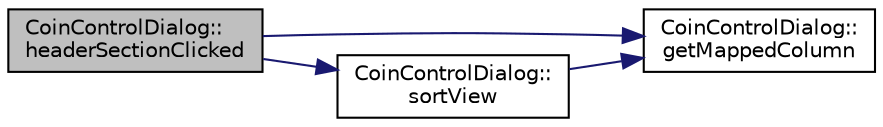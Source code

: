 digraph "CoinControlDialog::headerSectionClicked"
{
  edge [fontname="Helvetica",fontsize="10",labelfontname="Helvetica",labelfontsize="10"];
  node [fontname="Helvetica",fontsize="10",shape=record];
  rankdir="LR";
  Node258 [label="CoinControlDialog::\lheaderSectionClicked",height=0.2,width=0.4,color="black", fillcolor="grey75", style="filled", fontcolor="black"];
  Node258 -> Node259 [color="midnightblue",fontsize="10",style="solid",fontname="Helvetica"];
  Node259 [label="CoinControlDialog::\lgetMappedColumn",height=0.2,width=0.4,color="black", fillcolor="white", style="filled",URL="$dd/dfb/class_coin_control_dialog.html#a12cc992d1d2c5ef33f42d89c7e3e9dad"];
  Node258 -> Node260 [color="midnightblue",fontsize="10",style="solid",fontname="Helvetica"];
  Node260 [label="CoinControlDialog::\lsortView",height=0.2,width=0.4,color="black", fillcolor="white", style="filled",URL="$dd/dfb/class_coin_control_dialog.html#a9573211ed101522c9b4307a02b268e39"];
  Node260 -> Node259 [color="midnightblue",fontsize="10",style="solid",fontname="Helvetica"];
}
